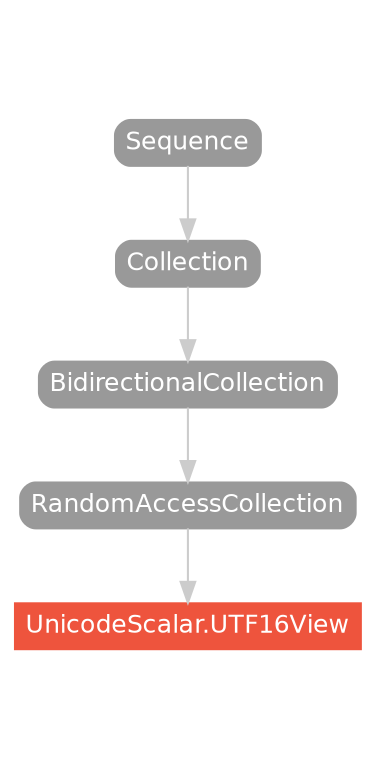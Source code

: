 strict digraph "UnicodeScalar.UTF16View - Type Hierarchy - SwiftDoc.org" {
    pad="0.1,0.8"
    node [shape=box, style="filled,rounded", color="#999999", fillcolor="#999999", fontcolor=white, fontname=Helvetica, fontnames="Helvetica,sansserif", fontsize=12, margin="0.07,0.05", height="0.3"]
    edge [color="#cccccc"]
    "BidirectionalCollection" [URL="/protocol/BidirectionalCollection/hierarchy/"]
    "Collection" [URL="/protocol/Collection/hierarchy/"]
    "RandomAccessCollection" [URL="/protocol/RandomAccessCollection/hierarchy/"]
    "Sequence" [URL="/protocol/Sequence/hierarchy/"]
    "UnicodeScalar.UTF16View" [URL="/type/UnicodeScalar.UTF16View/", style="filled", fillcolor="#ee543d", color="#ee543d"]    "RandomAccessCollection" -> "UnicodeScalar.UTF16View"
    "BidirectionalCollection" -> "RandomAccessCollection"
    "Collection" -> "BidirectionalCollection"
    "Sequence" -> "Collection"
    subgraph Types {
        rank = max; "UnicodeScalar.UTF16View";
    }
}